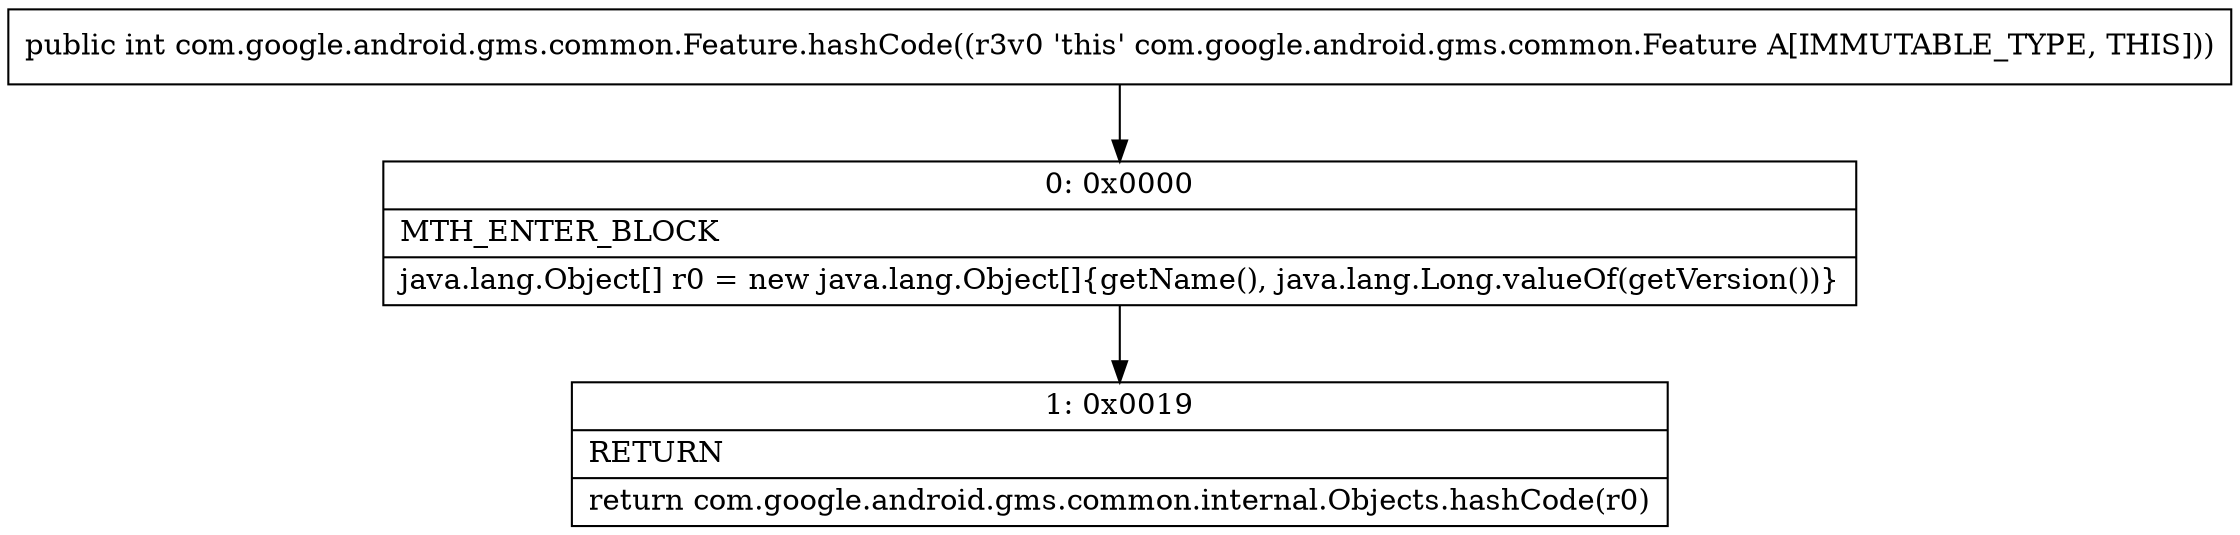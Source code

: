 digraph "CFG forcom.google.android.gms.common.Feature.hashCode()I" {
Node_0 [shape=record,label="{0\:\ 0x0000|MTH_ENTER_BLOCK\l|java.lang.Object[] r0 = new java.lang.Object[]\{getName(), java.lang.Long.valueOf(getVersion())\}\l}"];
Node_1 [shape=record,label="{1\:\ 0x0019|RETURN\l|return com.google.android.gms.common.internal.Objects.hashCode(r0)\l}"];
MethodNode[shape=record,label="{public int com.google.android.gms.common.Feature.hashCode((r3v0 'this' com.google.android.gms.common.Feature A[IMMUTABLE_TYPE, THIS])) }"];
MethodNode -> Node_0;
Node_0 -> Node_1;
}

